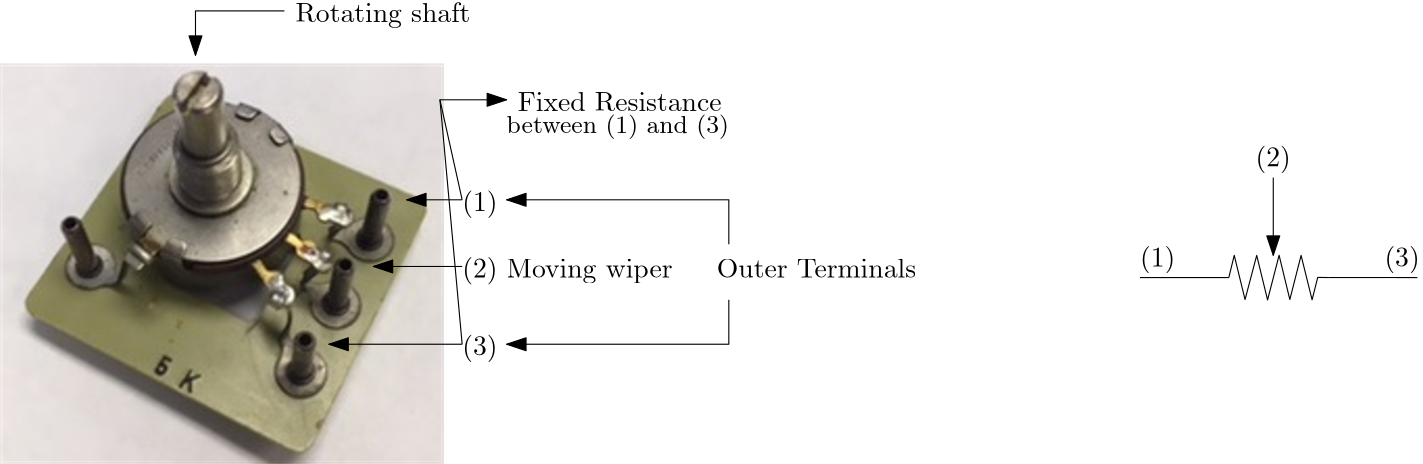 <?xml version="1.0"?>
<!DOCTYPE ipe SYSTEM "ipe.dtd">
<ipe version="70206" creator="Ipe 7.2.7">
<info created="D:20170830132447" modified="D:20170830222408"/>
<bitmap id="1" width="213" height="192" length="13197" ColorSpace="DeviceRGB" Filter="DCTDecode" BitsPerComponent="8" encoding="base64">
/9j/4AAQSkZJRgABAQEAYABgAAD/4QBaRXhpZgAATU0AKgAAAAgABQMBAAUAAAABAAAASgMD
AAEAAAABAAAAAFEQAAEAAAABAQAAAFERAAQAAAABAAAOw1ESAAQAAAABAAAOwwAAAAAAAYag
AACxj//bAEMAAgEBAgEBAgICAgICAgIDBQMDAwMDBgQEAwUHBgcHBwYHBwgJCwkICAoIBwcK
DQoKCwwMDAwHCQ4PDQwOCwwMDP/bAEMBAgICAwMDBgMDBgwIBwgMDAwMDAwMDAwMDAwMDAwM
DAwMDAwMDAwMDAwMDAwMDAwMDAwMDAwMDAwMDAwMDAwMDP/AABEIAMAA1QMBIgACEQEDEQH/
xAAfAAABBQEBAQEBAQAAAAAAAAAAAQIDBAUGBwgJCgv/xAC1EAACAQMDAgQDBQUEBAAAAX0B
AgMABBEFEiExQQYTUWEHInEUMoGRoQgjQrHBFVLR8CQzYnKCCQoWFxgZGiUmJygpKjQ1Njc4
OTpDREVGR0hJSlNUVVZXWFlaY2RlZmdoaWpzdHV2d3h5eoOEhYaHiImKkpOUlZaXmJmaoqOk
paanqKmqsrO0tba3uLm6wsPExcbHyMnK0tPU1dbX2Nna4eLj5OXm5+jp6vHy8/T19vf4+fr/
xAAfAQADAQEBAQEBAQEBAAAAAAAAAQIDBAUGBwgJCgv/xAC1EQACAQIEBAMEBwUEBAABAncA
AQIDEQQFITEGEkFRB2FxEyIygQgUQpGhscEJIzNS8BVictEKFiQ04SXxFxgZGiYnKCkqNTY3
ODk6Q0RFRkdISUpTVFVWV1hZWmNkZWZnaGlqc3R1dnd4eXqCg4SFhoeIiYqSk5SVlpeYmZqi
o6Slpqeoqaqys7S1tre4ubrCw8TFxsfIycrS09TV1tfY2dri4+Tl5ufo6ery8/T19vf4+fr/
2gAMAwEAAhEDEQA/AP2bRNgpFPNB3OtMVCz8nis1psdhPDLUdzOAabKojO5fxqNpFk/lSAry
yZ4/rUMmMfzqeaIIuarHG7NXG4EMq7DxUNw+TUspzmqkj4koJJEcgYzStdfNtDfN3FU5ZyGq
Lfsk77ar1KJvEnjSx8G6HNqOpXK2tvAOWbqxPRVHdj0Arzn4p/tL6h4F8Lf2ra6TZra7WfOo
XBjYqoyThegx7188/tR/HUfEz9rHSfBOj6rDJp/hvSm1O48iUMr3JYjnn5io4wM8k18o/t9f
tLeLfFmtR/Bvw/dTXlxqQV9YuYsk2UDfwlh93cvUdvxry8XjZQfJA6KVJNXZ9wfsj/8ABXP4
dftJ3XiC11K+sfDl5ok+2EvI7Q6hCODMhI4UNxg/Wvq6y1CDU7SK4tZo57e4QSRyRsGV1PQg
jqDX5D/sv/seaT8AfC0jafY6lqF/4iEcaJcN5ixKePKTucnJI5r7e/4Jf/FW78Z/BvxBpd0z
PD4V16fTLRid2Ixg7AfRWyMVrhMV7R2M6tLlVz6YkODQXVU6cntUct1u5X6VHGS0ma7znLDP
tFIj7m602eTCe9RLLs561LAutL8tNEwNVfP3nb+NIW3DjipGkXY5cGp4l3JzVON+OeKtBvl4
PFIfUe8u0UxnO360nFML4PWmUI8fNS2w2ioZbpdvJohulzQBZeba1FQFt3NFAtTWSPanWgDb
UkhAFQ5Jbr+FJbDFkPmjFQNEbc57VP8Ad5NMuZwV2/rTAq3E6uMLVWaQ54qV4sDrVadSgqki
eYimkwKqSk7qklYk1Dcy+WjP7daoXMyrfzrAmc4r5X/bh/a0uPB858G6K06alf2wlvbuJ8C1
jbpGMc72HJ9B9a9X/af+P+j/ALPPwxvvEes3McccP7q3jYnNzMwOyNR1OeuBX5ja5f618Z9c
vNd8QPcWlpqUxuDaCQrNPk5DTEdBjAEY6DGTXm5hVqW9lR3fXsjSEbu7KPxN8aat4b8D6p4q
8EzW7+I9BlRbiWNDLIInBXAI4OCckckVxnwH+Nnhn4N+GtPbx9Nqq674ink1HUrxrYyTsS42
Dd97aQOh7V6jq2tR+DfCDRqLe30+RTbNGoCbcjAOPqRz9ea+U9R1L+2ZrpbhzdSRvjMh3EBe
BjPtXnPD8lKMJO6W76m8ZWP0N+K//BQHT779n+1vfh/bzf8ACTXSNaWep6kI4I9MVgVJtYAS
zTYP+sbAXOQDWZ+xp8evEH7Mvwd0mz0H+zbuO7nlvNVj1CNpGu5ScEiQEMre/Oa+AvCmstp/
iG3XkeXKNuT0B9K+s9MuF8E+DNLvL+WRbfVMlGB+7z97HfBxxUYep7Op7uzNKlpo+ph/wU68
ctrv9rW/hXQJvChjEQtmmkWZ5FJDus/QZ6BSvUdea9p/Z+/4KIfD347+LLXw4bi88MeLbq3a
6i0jVgsT3EYbBaGTO2Rc8AjGa/NJv2c/EPhPU7vUvh54+8S+E4tUmNzcWG5dQ0q5ZjkyeRMC
FJJzx37V33hH4dXmk6rda1rmpSa74ivVH23WLyJBcXZCgBQFAEca9FjQBQB0zk17Dxi2Zy+z
P1qxztJwfcdKIBt4PJ/lXw78Cv29dX+E1ta2vi6O81nwjHLHanVQN02lZOC7t/y0iXIBA+ZR
619u6fqEOq2MN1azR3NvcIJYpYnDxyIwyrKQeQQRgjit41FLYjlsOucw/dAz3NEUu7bn8c1K
F3rz1qNhsNPmF5EwXdJuzU3nbRj/ACKpM3PtTyedoNUUWJJ/LXP5c1CtwWJ9KhMcg4PrxUjp
+6oAcBvNOU8UkHCUobHT8qAHLKYx/wDXoqNk3nrRQTynUSBQtQttpqSbjmmyHBzRENBzsdtV
pm4qVyxj/wA81A53DFPqSRZ4qjfXW2M1ZupfLWsa/ujJkCrAjuLsmsvxP4itdG0a5vLy4htb
O0ieaeaVtscMagszMewABJqSS5JPtXwn/wAFa/2mZdWutJ+Cvh24P2jxNN5niOWN8NDYRYZ4
Ce287Vb2OO9RUqKOrKjqeQfHz9oG8/bF+KEfiNvOj8F6LMyeFrB1x5q/da/kU/8ALST+DP3U
x3JqkkAyP3m3dnG3HB5IUZ7/AMqpWdlHZQrFbIscNum1V4G3A4UD6AAVq+ANEPiKX7VqMMlv
bx7oxbyAbZl/iVx6g4IYHmuCcru5stFY+dP2xviV/wAIpqmnwMG8mGya6cEYJLNtHvwN3X6i
vEbfxLvu5pY3SWOQ7wQeoNfRP/BRHwlp+sx/2lJHIseo2f8AZ9oVbjzImzz/AMAb9MV8KWmo
6/4GvDbeQ2oWakqmD+8UelaeyVSncjmsz2/QNSW415ZA3RlPXvn/APXX1R8QPHC+Ovhr8PdD
0uSP+09Lea8vS4yscCjjJ98k18Q/DLUtf8U6j/o+lizUkBri+uUt4Ih1JZmPQV99fsbfs923
jDw7HY6bqsOr3+sSR295q7xvGmoybv3en6dH99og3zSTMADtwOOa8rEUVTs2b025KyOt+AWo
SXXg2K1uJW87T5pIl3tyUJJH6dM16Lqtu+tWvlQiONUjJICfef8A3vp2qt4b+C0dhqXjPw/p
V7Dfa34WuI5FuRHtW7IDeZGB3G4HaT6A+1XfDF63iPTI7iNW6/MG4ZWHBBHr/wDXqqdZTWgS
Vjzf4cftKQ/CCfVPh/8AEa4uNPsftE9z4W1hdGmvbW/ilbc9lOsQLLMjk7SRh1YdMV9B/wDB
OH9p3UvCuqal4A8TWs2g+Hvs66r4Zm1IiFkR32y2qgklFDEOqMcqpx9MLStKZ2WSRYX2MDkj
5iR+p/8ArVwn7YnhK41T4N3mu6b50er+FWTV7UxkqJljP76Jh3VkOce2a1daUPhJ9ndWP010
/VkudrblIYZBByG+lWS/mJn+90r8xPgj+1t4s8B6PY3mias82l3kKXCWd3++gKsAcYPI69RX
1J8J/wDgov4f8UiG18SW02g3TEL5y/vrVj9fvKPrms8NnVCo+WfuvbUzdNo+lAmUJpsRaM7j
+FUNC8Xaf4m06G6028tr61mGVlgkEiH8R0rVXbIB78ZzwK9hTT1TJHmVQPqKchVqiZdqfpSR
TZbFXzAPmk8pT2oi+7mq90xkcLUjRblxnpTuA91I70UiQMOfWii4GtHcmNKHm3NVeSTApPMI
AoJ5S6brbHxVV5uvNQzXgA296q3NwVHDVSFckvLhXSsm5+XdVqSTjk8msHxZr1n4W0a81TUJ
1t7HT4jPPM3REXkn69Pzp6JCPO/2q/j5a/s9fDWbUMpJq18Tb6bbk8ySd2I/ur1PvgV+U/ga
/vfil+1b431q9uGuJNJs4LMzO2WaWUmVz9TkfpXsX7VXx7vfj38SrjWJmaHTrcG3063P/LCA
E44/vMeSfWvCf2UdZD/HT4p27N+++2W0qg90MYAxXzkcZ9YxVl8MVp5m8I2ie3S6ek1z5H2e
Py1ZWikDZYEd/wDez+FO8Q+Iv+Ea8N3DRq0n2eNmCIfmc+g+v+NM1W5fe5jkAfqMfwn1rlvH
E850+4bcrHyuADgg13PYZ5f+13r9vq3wc0Fpt32gH7Qyu2Su8nIx6+/oK+Sb5LfU7pmuI/OB
53DjA/nx9a9f+LvjmTWvBd5ZSMr6p4euSs0EiffiLF4z7qQSM14RBq7XZaSEsNpOU6snsf8A
H2row8GoGctz0P4E6n4Z8J+OLG+vNMj1QwzBhDdZljbHT5Tx19favvf4c/toahbeKNOh8O6T
Y+HY2dIvMjT/AEgqcBkjbGIw3QlfmK8ZxnP5r+FNbZNUiYlQyyA8DryK+qPBGvaodE0/UvJ3
eSymNkXb5jZ+VRnnPuOnWvMx9O71OmjLoffv7L8dx4l/a58aQeXDMtzaW9xcMCT5TF2ICjvz
XE/Dmylg+NvjqwjmeTTbbVZ0QnBVCrtlRj0Ofzrv/wBjzxjY/AT4M/EH4xeMpobS8gjW5/df
J58+zZbWUIP38ZCnHXLGvOf2W7HXDoF9qXiBYY9U1C7kvXMLFlJlzK5Y4+8CxGOcbRXnYdNT
t2KqHumm+HLW7RLgIzTbQpiIwfr7DjitDxN8PLfVfh5q1reW5XzLOeJ9w4ZHjYD+dO0OB/sq
3MfPmoG2lclhxjk962ovH1tqvwT1zxDJa3umrHZXMzQ3sO2SIRo+cjpztyOehFdUpa6DR+cf
7L98118ENHjZ2drCSeyDHrtjkZR+ld5GSr/N1rzv9jG9j1f4EwsJLZpJL65mdI5AWjLybgCO
q9e9ejT27RN174r5XHK2IkmupMt9TqPAXxJ134c6gt1ouqXmnyA5IjkOxvqvQ/iK+jPhT/wU
ZuLN4bbxdpvnJ903tl8rj3MZ4/Kvk2zu/wB6Fzn1HpWpCFmQYb6YrTC5hXofw3p2IaTP0s+H
Pxv8O/FS18zQ9Wtb3Iz5QcLMp9Ch5/Susjk3R5XGfrX4Z/tMf8FDfD/7K3iiOxtre+1bXraV
VlSzufs5tWIDAGT+9gg4r67/AGLv+CsesfFP4U6X4kWKTXNGuGaCS3vcR3ts6HDIXXhscEE9
RX1uHzOTpKpXg0u/QycV0P0RizL834VNnYtea/Cf9rTwX8UxDDb6pHpuoTYAs74eS+70Dfdb
8816gQD1+uK9OnXp1FzQdydQjmZRx/KinxKEH8OaK2AnaPLYxUT/ACCrc4KJVWZd4qxFS5I2
s3cCqDzsxXqauanC0cHfr6V82/8ABTz9qzXv2Pf2Q9d8W+GLOG68QmRLGw85d0cMkmQHI7kd
geCatNIg+griVpF9v5+1fFv/AAUK/aROt6kfA+i3W6ysW36pLE3+umHSEn+6vUj1PtX5m/ss
/wDBY/8AaS8FX+reIfGPiy/1Lw/dSx2/ka1GgaQyMVdrdMAqYxzu6KQOtfR15qo1mD7as/2l
bweeJtxbzQ3zbs985zmvBz3HTpU/Zx+0aRhqcn4w1PyYy3dR09a8d+DHjyPwh+2ve29z+7tf
F2nLboxO0PMgyuPfg16R8QbxkDBTzXzT8TZbfWPE1jqAa48/QpzNC6MU5wRjI546142T/wAQ
0crH3MPEGnnfbQSNIYXKklt5B9Ce1Y+tWzXxliwzJgZfO0MDzwa8D/Zv+OllokslnqVy39mz
bpWnkJYxLnLbu5Pp3JwO9fRml283iLSUuI4ZYYbuITATrskCk8EoeQcYJHbNfQSnyPlEo3Vz
5D/ap8A6nperL4g0wKt5bobd4mHy3sOclH+nY84r5zi1DT9c1Rha3X9kajk7redvLZT6Anhh
X6WeO/A9nrGnPaz26SRyDBJXKkevPSvm74q/sj6Tr121w1vDMmew/qP8a6adVWIPHPB3w9vd
UvY5pNWs4yCMkzICf6V9OfCrxV8OvhFFa3/jbxcNSaEq0Wmac32q6lJIAVV+6pPqeBXjmhfs
T6Pe3iiSPUI41IOBdOq8dq+n/wBmz9ivw3o1/ayxaZabtysZXXzZFGc8EnOfcVz4iPOtzSnK
x6JpOp+Nv24vEWgXWqaNH4P+GPh+Xz9C0BnIeQ97ifvJIcDlsAdgK+svh/4Eh0rS41gJfYSU
LDGPVie//wCum/DH4U3Gg+GFjujatNCpObdSUCE5Qc9eOvvXrnhDwSl4sKIyzRgZ8vGd5xmv
NXLHSJtq9TH8PWwvrloPJ8yNAGZsYw3HOfSvIf8AgrB8cLX4D/sNa9awt5Oq+M3GhWK5+fa4
3XDgeiRK2T6uK+ptF0GDSLO4vLqa10/TbKJp7m5uHEUMEMYLPI7HgIoBJY9MV+I3/BTX9syP
9uP9qiFdAmlbwL4fH9naApG0zwbv31469muHAKjqI1QetaQjd37Apdzvf2PrrTfhb+y8y+IP
A/iTTdYvpZbx9Ws/IuA0Z5jdgriVEVe2Gxg8V73pP7NXxC+JGqRxeDNJg1uzeJGineXzHvWK
gkqUGAvPBJrzLwfqjW3he1tWXcscCxYODkbQCDXqXhj/AIKwfEj9jf8AZ/07w/preALPw74Y
KJFd3emzG8u4MnbbShDtZjnHmKA3HTqa+Xo4eFXGOrUb1e3Q6J4lypcrirnL/EH4K+MP2f8A
4Mt4o8dXmm6VrUF/sv8Aw2bGX7VDbmTYskbqSr/w/nUGn63AbdZ9zCFVMrMwK4UDJyDyCBn8
q734df8ABV34O/tWeGfEEnibwT4ss/GWoaetpFp9u76rY3Ts28FJSQYDuAwsg4r54/a68XS/
Df4GeK/EGr6ktjqWrwzPp+nQOobfNwFLY+bYDk7QBXrYrL4yajBWdzjje1z88vGPilvjD8eP
EF81vZ3lvrGqSS+Xcx+bGcEheM/3QBwRwa/Rz9irwJF4J+DMSeXDbrdzmQQQJ5UEQAwBGgPy
r1+tfm/+zvZfaPGViVj8yR5xt4yGYnA/mK/UT4cX66foa6QY5LW80lVgnt5PvIcZz9Cc16Ob
zlSwqoxJp33OyvlRsBenXPp719Xf8E8fi9q/iGXV/C+pXlxfWun2yXVk8rF2gG7aU3Hnbggg
fWvkSC5aZdtfcv7AvwlXwL8K21i4/wCQl4kYTEt96OBeEX8eT+VeHlPtHiEqe3UuW2p70smV
GD+GelFRTyqj0V9zyvoYG3cfvaqyEKac16FPWqc16pftWliZEepSFl74rxv9srwV4Z+IP7Nv
izSfFkkMOj3Vk482RdximHMTKO7bscD3r169uPM+VTx1OR6e9fnV+3T+1ivxX8ZXGj6dceX4
V8PSMvmKflvZl+/N/uDBC/QnvXLjsXHD0+d/LzYRjdn49fGTwc3hzXr7TSsifZZWjcMzHeQS
MjJ6Ec46V9QfsS/F2Txz8FodJuFu7jUvDZ+ySmOF5CIesbMQDjjjn0rh/wBsrwBeW+jaP4wu
IYbWHxM8oW3I2yQbCNhb/fTnPqa539h79qG4/ZL+Jmt61DZ/2lpupaV5N9ZPJ5YlUOCGB/vD
nHB64ry6tN4uio1FZ7nQe9eM5lulaRW8wZyNteH/ABF0WXUnmjjUGSTqegX619lftJ6z4Y+L
3gHSfGXhe3jX7VbQ3MjrF5Qnib7wbgAyL0OOmD7V80v4O0/xj4wvtIbVls9SjtftNvErjzAx
OFfHdfbvXFQwsqdRRRnJXPGfAlte+CPiBFcapZ6hbz6PILt7BotgkUDCzZP3lBIIA74Jr7k+
B/7VvhPx1oTfbZ1tNVsYGeQTqF8xQMsfQ5J6eprjfhV4l8G+NPB+peAPjhZ3mka5Y2rv4W8X
acnMbBSfKkGP3kb8ZQnI96+MfiV8RLUfFGW30pY7XR7OL7MGtpWEl1KDzO+f72OEHC111ITq
VtGdEZQULPc/TTwdqOi/GTQoW0u9sBNcSBTBOxQxgnAUnoOvPGOetVvEfwYutH8Q32iXVo1v
e2UrRyxBPusvbI4PHPB6Gvgz4Y/HiXwzCbk3Tz2to/2iVVYpNsU7jgcZPHX36V9tfBL/AIKR
/A3xV4bs5NU+JC6Zqs7JLdNqttJHJK7EtJljkc5xnPAFdTjKOu5jo9jp/DvwQa+vEh+zsVAz
gjuO596+ifgT8II9J1C1n+yrGGwGBHUdDxXHeG/2tvgVdWvn/wDC1vh5HGeQW1iOMg+vPOa6
LU/+CrX7MvwlsT9s+Lnhm+nEYDR6LFPqU7t7CNME/jxWc3J9DSKPqfVdBXRrdFCNJHJEqjao
IVfQ+mKjn8V6L8IvA2oeJtd1DSvDPhnSFMt5qWpTiC3ij5zlzjk/3VyxOAAa/On9ob/g5T8L
6Jps1n8Mfh/qWs3DJ5UOreLpv7OswezC1jJmkHsSua/Pv9qb9qL44/th6GfHHje61jXPDlhc
LBZtJB9j0TSXfOwQWgOB6eY4YnjmsI4dpe+7eppq+h9Qf8FYv+Czk/7TukXXw++Hcd1pPw33
7riSVDDfeL3ByrSr1hsweViPzSdW44rtP2Bf2VP2eP20f2P/APhF9P8AFTeHf2hk869fVroe
ROs5O5E8onbPbqAB8vzKOfr+ZfhqeC3jeS4Z7q6mJ8yZvmO70x/k/hXuH7H/AIe1L4YfHTwz
8RLaxGrSeGrj7TNp0khijuEZSjwbxyuUY89jiufOsFUq4Vxw83Bx1TXV9n6lYfEU41OWaumf
eFv+zx4j0bwhqUj6j4cvr7wy7W2p21lqKySRvGPnODjqo3AdcH1r5G/a9vdU+Imkw+HNLaNY
b6dGf5gCwU+p6fX/ACfvH9nL4U/BX9o5/tXgf4i3ngXxu1+l3qOgeINNFxdtECWMMLdZImGU
YruIJByB18N/a8+DXgP4JWvifS9U8PeKdJ8cf2j9q0FLd1awFo5yPMViWWMKcjByCcHtXl5V
ga8YKrWkm3rtb7zfMI4eM7YbY8h+HPxP0b4K+E9N8L2/h+88L3UKmRHunSSPU5sfMwmXhnPX
DY9q+VP29vizrXijx3ZRzSStp8drtt4s/KuWJcY9c4z36V6/8Sv2l/h/aaT/AMIz4mv5HMhC
PJHCX+zMP+WgPbaw6+o71neL/hfB4j0i1bxBpsmrabKizW2r2UJnhu06qzqvzI579R39q+jw
dRRlz1UedLVWR4V+zVq15beKbOayhma7+0IYioJCNuG3r3zjgf0r9LNI1O4u/iTp1xLMDNe2
cy3Ua8htpUhj77j1r52+AXg7wz4Svo5fD+h6lf6kMhAlrLI4P+8+FQe+a+n/AIY/D++sr6fW
daWNdRvY1iSGM7ltIgc7M92J5JHBrDNcXTcGkFOLR6p8EPAn/CxPiJpulhflkk3yjGMRjlj+
PT8a/R7wrpi+HdEtbNVCrAgVRj7ox0r5y/Yl+EseiaWus3EJFxefcJHIjHP6nn8BX06n71N3
X3qMlwrp0/aPeX5BUlcc0DXHzD5uaKuWiqkVFfRR2Mx09kUyazbjmbFamr3ZjiZl7CvN/jX8
X7P4N/Du+17UF83yfkggH3riVuEQfjyfYGiUlFOUtkTvojyf9v8A/aQ/4Vt4IfwvpNw0eva5
CfOkjPzWdseGOezPyB3xk1+aPxOnuB4a1COHdveFwoA74r2f4g+LL74j+Kb7WtUnNxfahIZJ
GJ6dgo9FAwAPauE8Q6Ctwpxz618HjM09vW5/srZHTGFkfMv7V+pal8b/AIP+FdS0NJLyTR42
jlth80iZADrj2K5x1xXzv4G+G3irxtrP2FdNv7WKZlErPA0asAejM2AF7nHOK+xvFnwN1KKa
6m8N6j/Zcl0++aBog0EzdzjqCfUUvhn4feOJkEN1JoNu2cG4USOR7hDgZHua+iw+aYdQvJ6m
Uoy6G7pl9/wivwZ0/wAJi83JY2ggj2cbyeW/4CST+GK+YdE8/wCJHx08R+JIUljs9Pc2tpIM
rzGAowfrk17V8T/2c/El1pdw1v401CSaTkxtEkKH2UryK8h8I2mufCe2bSZoWW1ViduM8nqc
+9TUxtGavTepPK+o74/fHjxV418GaZ4bvpbe20vSJmudtrD5cl3MRtEsz5y7KuVUcBQenJNf
OmvRPayNKm8KvUD35r6D8U6a2v8AmSMu5WXgBeh78/56V53qvg398y+WSO9GHrpbhK7OF0Tx
KwXbv+8u0+jD0NZsHhODT71prNmIYY2SAMqjOcCuj1j4alJGe1byW6lT0rEudH1LTJMMuPQ4
4NepTmn8DJTaJPsc2/i2stwOQfITP8qsBL512i4W3/65jbj8sVXt/tjN820A961bWxfyRu+X
3B61sqcr6le1ZhXGnLay+Y8k1xIrZDMelff3/BK39pXw78bPCmofAn4mj7dpesQPBpUzBfNA
bjy0J6upwykngA18PTaasr7du5j0713PwH8PXvh7xxp2sWrSWV1psy3EEq8GN1OQ3+PtmuHO
MrWMwzpN2e6fZ9DbC4qVKopbrqfaXiD/AIIlaJp/iu+0nwP8RrjxPrtkksq215bJbwxCONpW
V5Om4Kp6ZyeOtHwZ0zSfB/gC1t0aF2WMNK7H5pJD1z+P6CvX/wBlj9uPUfhyuoeKIPDOoNpK
ymwvdci0v7bDY3U0JDRpuOCzZztOfwrA/bi/Zasvhv8Asb6P8aPBuuedb6lq6aTrmmR/Pbed
NGXSWE4yp3DDRjIUng146weKWFjTrT5n1expXqU5VHKmrI+N/E3xt8dap+1tap8O7ie31zwj
qgm0mbTG+aOZMFp3c8BRkg5wuMjnJFfXfxm/aO+KnizwBrF/401HQXb7JLd6neW8bGa7cJkI
Nwwi54+U9OmK+Pv2X9ck+GbXFtc6XawzXkple5Dn7RMnXG4EHIyeK9C/az+N/h3Tv2eNU0tZ
DceINeiEVoskrySRR71LuecAbeMkVtPDzThCn831ZlGW7Z8n2HgDTfjZrmnrf2t4twq7Xa0m
SJplLE7TuByQT94c/pX6Wfs9fC7+xPg7odrcJGJIYANgXiNRwqj6ACvgD9lzQ28Q+NtNt48e
ZNcpGvQHkgfyr9P/AAVNJpl/ceHrxVjvdLRSm0fu7iE8K6/iMEdjVZ1VmqSproKMbq5Y0zSD
Zx+XGiqO/uK7D4XeApvG3i+x07bxJJvk4+7GOp/p+NVbXTlCcqu4c19J/sb/AAvEls2uSwtu
vABHkYxGOn59a+ewdGVeqoGjdke7+B/DsOgaBBbwqqhEVQAOgA4roI4WhhX0JqMQbj8vAXtV
hD5qqDX28YqPuroYEkEuI/xopyxjFFdC2ESXQ804Zfwr5P8A+CnOm3R8K+HLqF2axs7iQXKD
7sbMuFc+ncZPSvru5tm5ZR9a+Zv2zWuIvDd9HJD51tIjCRXXKsuO9Y4qi61GVJO1xxlZ3PhG
ac7f94//AFv6VVMXmnB+b3Fc3efEVtL1SWG4t1ktY22gx8OgHA69cVvaDq9n4ijElncRyc4a
MnEin3Ffn+Ky7EYbScbrutjoUlLVFlNMjZcsvT2qCWIROdu5a0HTB29OxquU+f8Axrj6Dszn
fEFi9zG3Xn9a8v8AG/gY3gkby8n6V7lJaLONu2s3UfB8N7H935jXVRrcqsiXE+Y18GB7xY3X
y8kBsDOB3/GtU/ASxnlkktxJLDK2Rv8AvGvYbr4Zxpc7vKXr1962vD/glbLaWHQ10yxT3Qtl
Y+cdc/ZqDqzJCy/7IFcdrH7NV2dyxx7hnADCvtHWrARx24jhWSSaQIdw+UDB6kdKtjwDa3UZ
LRjp1I5pwzKSdhez0ufBD/s43T7lVWjb1K5FZT/s5apBdYuI2jhY/wCsA+U/4V+hA+ENpI24
Rr6dK0bD4OaeqbZljZSOQV6/WvUoZ1Vg/e1RLp3Pi34ffsvQqiyuvnSYzk9DXWXHwWbSdStb
SNPLkupFjB6bQe/5Zr6f1v4Sad4PsZNQtWWzSMb2DfNER/Svnb40+I/EGn6mmvxow0uFz9mY
x7DMo6tjsvHGetez/atOpC8NzP2bPZPhrpHxM+AMEej+DdRj17w3qU5vJrKdUNqJdhG+aNuD
jPuTj2q54w+KvjL4+fBq3+Et5Fpml6N8P5luV062bcZ53B/fyHGWJyxAPTNeVfA39rRdd1mO
KaZYWxtILY475/Wu6/ZB8V2/xb+PPxY8WWb+ZpN1eWul2b5+WYwR4d19QT0PNePLEVmmpbI2
0Pmb4nfBLWPCHjbTY1Y20VxI8II+6XKkqufqK+df2jtI1LS/HH2q6aSXegiRtxKnHBUdsjOc
e9fr98SvghpvxV0S60+7SS3kmxLDdRDa9tKDlWU/3gRnHT1618pfEz4Lx+HtdbTfG2jtIsZ4
1W2tTcWF9jo7KoLROc8ggjrg4rty/HRT96xPLofK/wCzLpWs69rNta6XZyrd3MywRznjy8sM
lB1JHJyOgBNfqPDqdre/Grwvp9rJa3TW+k3DXMsUm7KfJjP/AAMdT3zXivwk0Dwz8PLeGPwD
oM2veILxSmzTbBliT0EkrqAq9MjP1r6Q+A/wJv8AwVaX3iLxQ1vP4o1sKs6w48qxhXkQoe+O
pI4JrPMsVCcbrY0jHlVjtPCXgNPG2tQaS27beEhgrbWEYPzEEfl+Nfcnw78NQ+E/CdvDbosa
rGEVR0UAACvCf2SPhyuo3lxr1xHxeERW5x92FfT03Nk/lX0oYFtV2gfL2FGU4fkpe0e8vyM5
FcyAQnJw7HOafaR7f4t27vTZIN4z6GpYgUt+MBs17USNSQptbg0VX+YnriitbiOoZxtI/OuT
+Ifw+07x5pU1reRArIME4zXUE7N1VZHGTT6AfnP+1Z/wTevrK5utS8P/ADrJljERlSf6V8V+
MPCereANdMN5b3Fjdxtw3Knj0NfvDdQRyxFGVXVsghhkV4h8fv2L/DfxcsnU2MMcjA4JXofY
9qmpaS5ZBFdj8ofD/wAc7rT5Fi1aP7ZCvHmphZR7n1r0Lw34lsPE1oZrG6jul6t83zJ9R1Fb
n7R//BOvxB8N7qabSYZby1GT5bfe/A18z6ppepeDNVYf6VYXkJ56o3414WMyKlUvOjo/wNI1
GtGfRZ6/pUsA4/xrx/wj+0ZNZstvrkP2iPobiEYf8R3x7V6j4Z8Q6f4stVuNOu4rqMjojfMv
1HUV8xiMFWw7tNfPoa8yepotBG3pTfLzxxjrQVbYGVW2kZ6Vxnxo+MMfwk0e2MdodV1bUrhL
Ww09JAkl3IT0Uk8YGTk8VjCLm7LcR2+mo0rSeZC0YVtqktnePXjpWtbQ4TGfxrnPhj4pbx34
Uh1JtO1LSpJHaOS1vofKljdThuO656EcGuttLfHbd2wO9X7NxbTDoPtfmlGPu5rZtLWOSX8O
eOPxrJiRo5tpX6exrQ0yKRrhmyzKRjg96aj2KtoTa94Uj8RaabaaFZLQfOynoxHIUj0rm/jt
8HI/GHgCW3Ee79yAgChcjHT8K9GhgwpVm27l7etbum2MOseHvJmxtXjPU56YrelUlBi5Wz8c
/jj8D9U8D6jJJaPNa27TLBLIpK+WrHBNe132r65+yF+zNHpOhyeVeaxOs6XC5WSNTHllA6ru
AADHoCa+oP2kf2fbXXNW0DQrXyZLnxZqUdmsRX5sbgzvn+6qgkn3FeW/8Fd9XsPAninw7o9v
qul3V9b5kmEDrIYYwgSMMO2QDwfSvdoV1VioSVyIw0cj5J/YT/ad+Kln+0AtxqF7ql5psj7b
2K6ZxCCzAKgDfeJycDk9+1fqrrvhNddnZ4ztLgAIednvn/PSvzw/Yd8H2vjH45aLHuVW+0GR
CZC0cZAyCFJxwRn9O9fpjpGjalC0dpqcKrqCp5qMg2pdxFiBIo+owR2Iqc45eZezVrFRTauy
/wCF9Dj0OGOMR/K46joG960LzT7nxX4l0vQYtwGpuTJIM4SJMFufU5A/GtjR9F+0wRtjcpJU
nO3kelemfAvwOur622oBV8pF8q3Urj5QfmP4kfpXk4anKvVUB/DG57B8N/C1v4Z8MwwxxiNY
1CoAOMAcY/DFb7sCpLck1FHF9ngVOyDnipJFWWHPqK+zjG2i6GHNcBHvjpjPg8Z9+KQS+Rb7
V+9nvUJYyv3rWISLKxeZyKKW2by4+9FaEnRSlSvT8qzpI2eTjpWjLENp5qqsnlyc0K5oVWi8
t+aikKs3y1au/wB4WK1TXdnkUncVjM17w5a65atFcwxyxt2YZr5p/aM/4J++H/ina3EkNvHH
cNkhlGG/Ovqa4fYlUWxuxUXYz8av2gv2DfE3wrvZpLW3kvrWPngfMBXgizap4L1PzLea4sbm
Nsnadp/EV++XinwZp3iqB4722jlVhjO0cV8o/tM/8E3tF+IJmuLC3WO45IZBtIqpRjNWmtDP
VPQ+Cvh1+1YkAjtfEdu2F+UXcIyevVh/UVznxn+AHiP9oj4lrfaS2gat4ZvLOKCy1GW6aO48
NMJA0kyIvLSMBgZ9q2vjn+x54l+E19NutWvLSPPzopyPwryfRvE+reANV+0aZeXFnNG24qDh
WI9V6GvHqZTGnP2mH37P9Cua+kj7dv8Ay9FsI4vOkkjtYljWWZvmk2qBuYnucZNeRfDf9sDS
fFfjHXrG1kn1prO8Wy0/TtKsnur26xnzJ8r8oj3YVckZ2k1y8P7SOn/GjwLceE/Ft5deGbi+
2xHWLFdylCw3qy/w7xkbh0ya9b/ZD+E9p8Nvif46vfDun2Nj4S1azsINLlsnVlkKb/MBwdwb
JGSeteFLC8nM8Qnfoa77Hq1to/yxySQtHJgEpKNrJkAlT/tDofetnTvD6xsrqrbccHHAq5b6
X5yGQ7WbgsxXlvrV+xMlox7r3GOK865qLb6L5lo25Sr44NV9Gt20u+ukYbQw3jnn6VtPF9si
URybS2BhuOfaqWv6bcWW2Ro/9Ufvryrg+9aRA+af2t/ilH4J+Lvha+uLma1RNNu0t3AyFl3D
dgeu3HNfl98eviTeav8AFvWJtQluJmuLguZpmLMV/hP0xiv1U/bQ/Z0uPjN4OR9Pnjj1ewP2
uwkP3YpBwUc/3HGQfwPavgHxl8LtJ8QeKY7fxZZz6HqdqRFLG58l4jnkq3R1PYjIwa+oyupS
truY1L2siT9ivW7jVfH2j2OjpcG6vL6AG7VSFiw4IUepJ9OgBJ4r9cNO0Sw8EeIvC3h+O8vN
U1RbXUb64ubidnZInaPYijoqBsnjrmvz1/Z/13wb8Hr9Lfwjb6lqniDmOzmUG9m3nsij7ueh
IHI74r76/Zy8CeJtN0G+8U+PLmS48Va3HGhiwGFjbr9yDj+LJJbHsO2axzKpHdbeZpT0jys9
S+xTX9rb2sfmLcXDiNSnG3+8fwXP519EfDbQI9B0aFYV27ECDI5rx/4C6IfFOvSakyj7Hbn7
NaKB97H33J924H0r6Kt7NLe3XC7eO1VlOGcYe0a1f5E1N7D0cSqP5U9odkVR2yfvKkkkyoVq
9lGWxVcYl+boelSRxjzvlPFJK2ZeORTlAVvr3rSOgyyiKo5oo2tRV8xJsy8jHrUEsYRfmq1c
Iqjiq9w3mfSnsNkPlqAMGobkDdT3bYKY37w5psVyjdIST3qpPyOOvf2rSkT/APViqlxbk545
qOVjTKMsQVh6kVFdQGRPUHg8VZkQg89qhklpWYzgfiF8H9J8bWckd5bRtu6tt5r43/aV/wCC
YOm66txfaSn2e4OSGiHB+or78ulWT8qpNbrcLtbkdORTUrEuJ+EHxm/Zs8SfCi+ljvrGZoVO
BKqZUj1rk/AfxW8SfCLWlvNE1K4s5FPKbsxuO4K9MV+53xX/AGc9B+JGnSx3FrD5ki43FRiv
g39qf/gl59jea+0WM22CSAozG5+napqU4VFyyV/UnVHH/Ar/AIKN6TrzpY+MrcaTfNhBeRAm
2ftlh/D9RkfSvqLQ9T03xXoUeo6feW95bS/OksDh1Ydunf2r8tPiT8Fdb+Gt/JDqVnJCFPDl
fkP4074UfHzxb8DdVWbQdUnhh3ZktXO+GQe69PxArwMVka3oP5G0anc/VGCRV3B2jZc4IJ/T
2qSHUf7OtI1VEmhJIVG+YJj2/Gvnb4G/8FIPBfj+2hsfF2nnw7qzEIbiPMltO3qe619E3tjD
cafHqemy291a3XzpLA4khkz0Oa+fq0qlJ2kjaNnqY9/bQXsnkukkcMp3IVA3RH0/z61xvj/4
D6B4nkZtW0uwvlU7o/tEKvx6ciu7GmMi+YyttGSdp49zmqk+om/aRWwrxgbcjPGe1KnUcdUD
ON+FvgPRPBdoq6TpOmaTtYgvaWqRyuR74zXrWjXbTaP/AGfI8s15qD+VAc/ModeWHsBk898V
wNii2i3rbJJSjM6pj5nGM4Feg/sdaXqnxJjTXNStxbxMWjtLcrholz8xOeSTwM8fdNb0Kc8R
VUGFklc+jfg14Oh8LeHLWONSkcCCNM9OBj/9fvXfLPuhHvxWPpSCwhjt1HCjvV2OfafrxX2k
YqPurZHPu7stxSANT5f3zbegPX3qsFVT69iM1PDhOKqOoDDHsZfc4FTPb7/wqQHJ4HT1pQNy
7v4q0AgMhWillXDe/eigLGykpcnutM3Z60+OLyW+tMniJjO081W5FyG4j8wcVEF2jFTDeF+a
oWAyaocRrLUUi7lNSnI4qOdfl/rSKKEwxurOa3kldv4V7VoTI5k9qRY+1IDGkDISrYzUZYKj
MvJrTuoNsmeNxqCS25wo+tDQFGQt1HWqeqWkd5bNHIgkDdQehrQuownB+WqsvyocVLA8J+Of
7Iug/FDTJ1FnEGcH5WGVJr8//wBpb/gnLqPgq5nudGjYouW8pv6Gv1sSDePm6VleJfB1h4is
mguoY5IyPTpRzdAP5/vEPg6+8LXjW95ayW8ynBDDbXcfA/8AaR8ZfBHU4W0jVJHtAfmsrhjJ
bv6/IT/Kv02/aC/YD0Xx/bTvHbxPkEjC4dfoa+Kvi1+wlq3w4vpZLSOS6t1OduPmQVlWowqR
5ZoFpse6fBn9vHwz8RbLyNct18O37BcZBa1d+nB6r+IxXrN/pyShbiFUa3mXcJFO5SvqCOOa
/PGHQG0wNC0bJIvykMOp/GvW/wBnzXvFugatHHpGrX1rb9oifMiH/AWyK8DEZLbWizWMz6v0
zQhcXO9mI81hBGneRyM9OuAMkn2r6Y+C3hG30LRI/JXCwqFXHf1P414n8BvBFxq9+NS1KaW8
vp8CSZwAfoAOFHToO1fUOg6fHpulxxqNpx09K7cuy90Y809yJSuW4Y2c7ht2jgGphGiFfmzz
61DGdkvlrz61KYto9TXp2JLsYU5/vemKkiIY/TrVSGRgnNWopFWqWiAso2O1D/N92mpJ5o9h
UbTeW1UA5IyR838qKBIHHWigD//Z
</bitmap>
<ipestyle name="basic">
<symbol name="arrow/arc(spx)">
<path stroke="sym-stroke" fill="sym-stroke" pen="sym-pen">
0 0 m
-1 0.333 l
-1 -0.333 l
h
</path>
</symbol>
<symbol name="arrow/farc(spx)">
<path stroke="sym-stroke" fill="white" pen="sym-pen">
0 0 m
-1 0.333 l
-1 -0.333 l
h
</path>
</symbol>
<symbol name="arrow/ptarc(spx)">
<path stroke="sym-stroke" fill="sym-stroke" pen="sym-pen">
0 0 m
-1 0.333 l
-0.8 0 l
-1 -0.333 l
h
</path>
</symbol>
<symbol name="arrow/fptarc(spx)">
<path stroke="sym-stroke" fill="white" pen="sym-pen">
0 0 m
-1 0.333 l
-0.8 0 l
-1 -0.333 l
h
</path>
</symbol>
<symbol name="mark/circle(sx)" transformations="translations">
<path fill="sym-stroke">
0.6 0 0 0.6 0 0 e
0.4 0 0 0.4 0 0 e
</path>
</symbol>
<symbol name="mark/disk(sx)" transformations="translations">
<path fill="sym-stroke">
0.6 0 0 0.6 0 0 e
</path>
</symbol>
<symbol name="mark/fdisk(sfx)" transformations="translations">
<group>
<path fill="sym-fill">
0.5 0 0 0.5 0 0 e
</path>
<path fill="sym-stroke" fillrule="eofill">
0.6 0 0 0.6 0 0 e
0.4 0 0 0.4 0 0 e
</path>
</group>
</symbol>
<symbol name="mark/box(sx)" transformations="translations">
<path fill="sym-stroke" fillrule="eofill">
-0.6 -0.6 m
0.6 -0.6 l
0.6 0.6 l
-0.6 0.6 l
h
-0.4 -0.4 m
0.4 -0.4 l
0.4 0.4 l
-0.4 0.4 l
h
</path>
</symbol>
<symbol name="mark/square(sx)" transformations="translations">
<path fill="sym-stroke">
-0.6 -0.6 m
0.6 -0.6 l
0.6 0.6 l
-0.6 0.6 l
h
</path>
</symbol>
<symbol name="mark/fsquare(sfx)" transformations="translations">
<group>
<path fill="sym-fill">
-0.5 -0.5 m
0.5 -0.5 l
0.5 0.5 l
-0.5 0.5 l
h
</path>
<path fill="sym-stroke" fillrule="eofill">
-0.6 -0.6 m
0.6 -0.6 l
0.6 0.6 l
-0.6 0.6 l
h
-0.4 -0.4 m
0.4 -0.4 l
0.4 0.4 l
-0.4 0.4 l
h
</path>
</group>
</symbol>
<symbol name="mark/cross(sx)" transformations="translations">
<group>
<path fill="sym-stroke">
-0.43 -0.57 m
0.57 0.43 l
0.43 0.57 l
-0.57 -0.43 l
h
</path>
<path fill="sym-stroke">
-0.43 0.57 m
0.57 -0.43 l
0.43 -0.57 l
-0.57 0.43 l
h
</path>
</group>
</symbol>
<symbol name="arrow/fnormal(spx)">
<path stroke="sym-stroke" fill="white" pen="sym-pen">
0 0 m
-1 0.333 l
-1 -0.333 l
h
</path>
</symbol>
<symbol name="arrow/pointed(spx)">
<path stroke="sym-stroke" fill="sym-stroke" pen="sym-pen">
0 0 m
-1 0.333 l
-0.8 0 l
-1 -0.333 l
h
</path>
</symbol>
<symbol name="arrow/fpointed(spx)">
<path stroke="sym-stroke" fill="white" pen="sym-pen">
0 0 m
-1 0.333 l
-0.8 0 l
-1 -0.333 l
h
</path>
</symbol>
<symbol name="arrow/linear(spx)">
<path stroke="sym-stroke" pen="sym-pen">
-1 0.333 m
0 0 l
-1 -0.333 l
</path>
</symbol>
<symbol name="arrow/fdouble(spx)">
<path stroke="sym-stroke" fill="white" pen="sym-pen">
0 0 m
-1 0.333 l
-1 -0.333 l
h
-1 0 m
-2 0.333 l
-2 -0.333 l
h
</path>
</symbol>
<symbol name="arrow/double(spx)">
<path stroke="sym-stroke" fill="sym-stroke" pen="sym-pen">
0 0 m
-1 0.333 l
-1 -0.333 l
h
-1 0 m
-2 0.333 l
-2 -0.333 l
h
</path>
</symbol>
<pen name="heavier" value="0.8"/>
<pen name="fat" value="1.2"/>
<pen name="ultrafat" value="2"/>
<symbolsize name="large" value="5"/>
<symbolsize name="small" value="2"/>
<symbolsize name="tiny" value="1.1"/>
<arrowsize name="large" value="10"/>
<arrowsize name="small" value="5"/>
<arrowsize name="tiny" value="3"/>
<color name="red" value="1 0 0"/>
<color name="green" value="0 1 0"/>
<color name="blue" value="0 0 1"/>
<color name="yellow" value="1 1 0"/>
<color name="orange" value="1 0.647 0"/>
<color name="gold" value="1 0.843 0"/>
<color name="purple" value="0.627 0.125 0.941"/>
<color name="gray" value="0.745"/>
<color name="brown" value="0.647 0.165 0.165"/>
<color name="navy" value="0 0 0.502"/>
<color name="pink" value="1 0.753 0.796"/>
<color name="seagreen" value="0.18 0.545 0.341"/>
<color name="turquoise" value="0.251 0.878 0.816"/>
<color name="violet" value="0.933 0.51 0.933"/>
<color name="darkblue" value="0 0 0.545"/>
<color name="darkcyan" value="0 0.545 0.545"/>
<color name="darkgray" value="0.663"/>
<color name="darkgreen" value="0 0.392 0"/>
<color name="darkmagenta" value="0.545 0 0.545"/>
<color name="darkorange" value="1 0.549 0"/>
<color name="darkred" value="0.545 0 0"/>
<color name="lightblue" value="0.678 0.847 0.902"/>
<color name="lightcyan" value="0.878 1 1"/>
<color name="lightgray" value="0.827"/>
<color name="lightgreen" value="0.565 0.933 0.565"/>
<color name="lightyellow" value="1 1 0.878"/>
<dashstyle name="dashed" value="[4] 0"/>
<dashstyle name="dotted" value="[1 3] 0"/>
<dashstyle name="dash dotted" value="[4 2 1 2] 0"/>
<dashstyle name="dash dot dotted" value="[4 2 1 2 1 2] 0"/>
<textsize name="large" value="\large"/>
<textsize name="Large" value="\Large"/>
<textsize name="LARGE" value="\LARGE"/>
<textsize name="huge" value="\huge"/>
<textsize name="Huge" value="\Huge"/>
<textsize name="small" value="\small"/>
<textsize name="footnote" value="\footnotesize"/>
<textsize name="tiny" value="\tiny"/>
<textstyle name="center" begin="\begin{center}" end="\end{center}"/>
<textstyle name="itemize" begin="\begin{itemize}" end="\end{itemize}"/>
<textstyle name="item" begin="\begin{itemize}\item{}" end="\end{itemize}"/>
<gridsize name="4 pts" value="4"/>
<gridsize name="8 pts (~3 mm)" value="8"/>
<gridsize name="16 pts (~6 mm)" value="16"/>
<gridsize name="32 pts (~12 mm)" value="32"/>
<gridsize name="10 pts (~3.5 mm)" value="10"/>
<gridsize name="20 pts (~7 mm)" value="20"/>
<gridsize name="14 pts (~5 mm)" value="14"/>
<gridsize name="28 pts (~10 mm)" value="28"/>
<gridsize name="56 pts (~20 mm)" value="56"/>
<anglesize name="90 deg" value="90"/>
<anglesize name="60 deg" value="60"/>
<anglesize name="45 deg" value="45"/>
<anglesize name="30 deg" value="30"/>
<anglesize name="22.5 deg" value="22.5"/>
<opacity name="10%" value="0.1"/>
<opacity name="30%" value="0.3"/>
<opacity name="50%" value="0.5"/>
<opacity name="75%" value="0.75"/>
<tiling name="falling" angle="-60" step="4" width="1"/>
<tiling name="rising" angle="30" step="4" width="1"/>
</ipestyle>
<page>
<layer name="alpha"/>
<view layers="alpha" active="alpha"/>
<image layer="alpha" matrix="1 0 0 1 -196 192" rect="217.625 349 377.375 493" bitmap="1"/>
<image matrix="1 0 0 1 -196 192" rect="217.625 349 377.375 493" bitmap="1"/>
<path matrix="0.416667 0 0 1 21.3333 0" stroke="black" arrow="normal/normal">
400 636 m
352 636 l
</path>
<path matrix="0.5 0 0 1 -12 0" stroke="black" arrow="normal/normal">
400 612 m
336 612 l
</path>
<path matrix="0.6 0 0 1 -52 0" stroke="black" arrow="normal/normal">
400 584 m
320 584 l
</path>
<text matrix="1 0 0 1 -200 -4" transformations="translations" pos="404 612" stroke="black" type="label" width="63.125" height="6.815" depth="1.93" valign="baseline">Moving wiper
</text>
<text matrix="1 0 0 1 -220 16" transformations="translations" pos="408 616" stroke="black" type="label" width="12.73" height="7.473" depth="2.49" valign="baseline" style="math">(1)</text>
<text matrix="1 0 0 1 -220 -8" transformations="translations" pos="408 616" stroke="black" type="label" width="12.73" height="7.473" depth="2.49" valign="baseline" style="math">(2)</text>
<text matrix="1 0 0 1 -220 -8" transformations="translations" pos="408 588" stroke="black" type="label" width="12.73" height="7.473" depth="2.49" valign="baseline" style="math">(3)</text>
<path matrix="1 0 0 1 -180 0" stroke="black" arrow="normal/normal">
304 704 m
272 704 l
272 688 l
</path>
<text matrix="1 0 0 1 -180 -4" transformations="translations" pos="308 704" stroke="black" type="label" width="63.014" height="6.926" depth="1.93" valign="baseline">Rotating shaft</text>
<text matrix="1 0 0 1 -52.3093 -12" transformations="translations" pos="332 620" stroke="black" type="label" width="71.786" height="6.918" depth="0" valign="baseline">Outer Terminals</text>
<path matrix="1 0 0 1 -36 0" stroke="black" arrow="normal/normal">
320 620 m
320 636 l
240 636 l
</path>
<path matrix="1 0 0 1 -36 0" stroke="black" arrow="normal/normal">
320 600 m
320 584 l
320 584 l
240 584 l
</path>
<path matrix="1 0 0 1 -36 0" stroke="black">
224 584 m
216 672 l
</path>
<path matrix="1 0 0 1 -36 0" stroke="black" arrow="normal/normal">
224 636 m
216 672 l
240 672 l
</path>
<text matrix="1 0 0 1 -36 -4" transformations="translations" pos="244 672" stroke="black" type="label" width="73.447" height="6.918" depth="0" valign="baseline">Fixed Resistance</text>
<text matrix="1 0 0 1 -44 0" transformations="translations" pos="248 660" stroke="black" type="label" width="80.133" height="6.726" depth="2.24" valign="baseline" size="small">between $(1)$ and $(3)$</text>
<path matrix="1 0 0 1 48 -16" stroke="black">
384 624 m
416 624 l
416 624 l
</path>
<path matrix="1 0 0 1 48 -16" stroke="black">
416 624 m
417.95 632.005 l
421.841 616.097 l
426.04 631.977 l
429.95 615.952 l
434.101 632.025 l
437.963 616.097 l
442.017 631.977 l
445.975 616 l
448.002 624.061 l
452.014 624.006 l
</path>
<path matrix="0.724701 0 0 1.41916 172.439 -277.548" stroke="black">
452.014 624.006 m
496 624 l
</path>
<text matrix="1 0 0 1 48 -24" transformations="translations" pos="384 636" stroke="black" type="label" width="12.73" height="7.473" depth="2.49" valign="baseline" style="math">(1)</text>
<text matrix="1 0 0 1 45.6007 8.1116" transformations="translations" pos="428 640" stroke="black" type="label" width="12.73" height="7.473" depth="2.49" valign="baseline" style="math">(2)</text>
<text matrix="1 0 0 1 56 -24" transformations="translations" pos="464 636" stroke="black" type="label" width="12.73" height="7.473" depth="2.49" valign="baseline" style="math">(3)</text>
<path matrix="1 0 0 1 48 -20" stroke="black" arrow="normal/normal">
432 664 m
432 636 l
</path>
</page>
</ipe>
